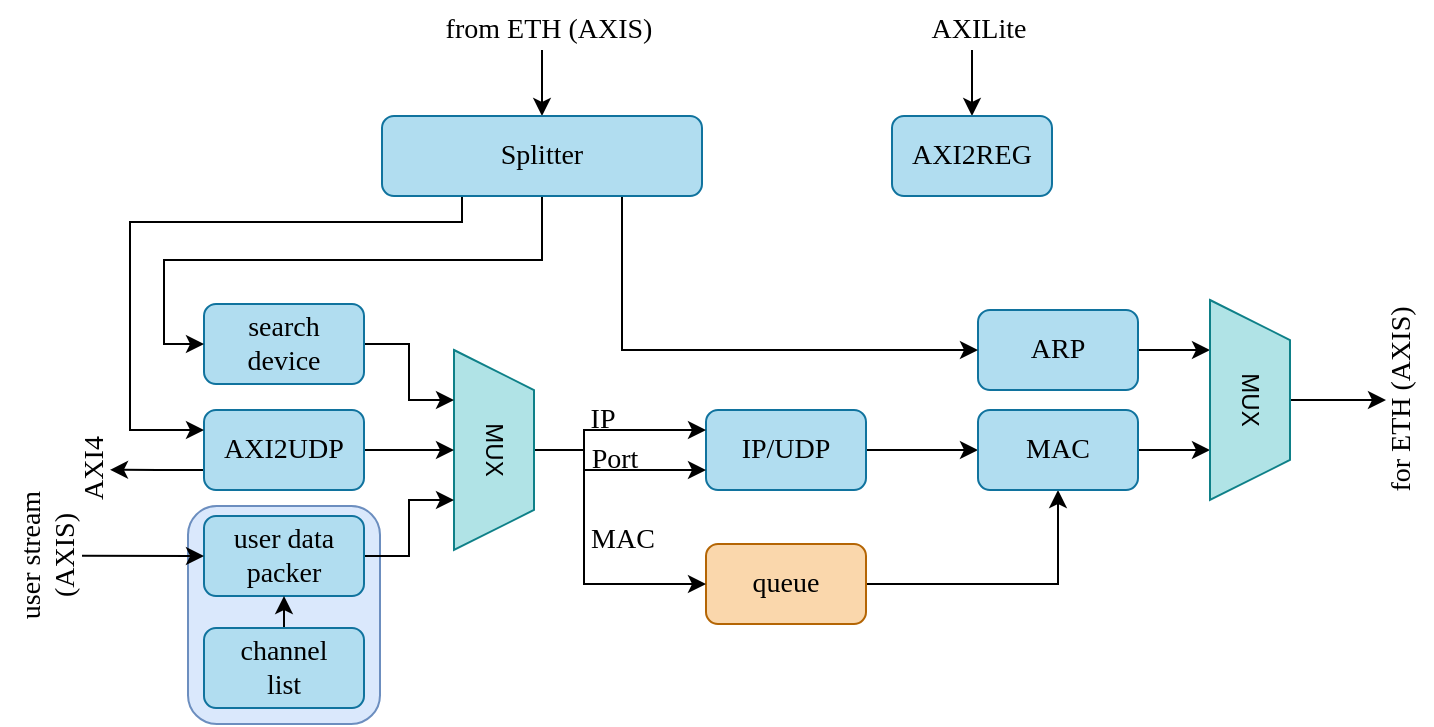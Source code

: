 <mxfile version="24.6.4" type="device">
  <diagram name="Страница — 1" id="-KHIqJZ5oV4_8boizA0u">
    <mxGraphModel dx="819" dy="477" grid="1" gridSize="1" guides="1" tooltips="1" connect="1" arrows="1" fold="1" page="1" pageScale="1" pageWidth="827" pageHeight="1169" math="0" shadow="0">
      <root>
        <mxCell id="0" />
        <mxCell id="1" parent="0" />
        <mxCell id="Q_kLdfxV3CBxwQRRxrjn-28" value="" style="rounded=1;whiteSpace=wrap;html=1;fillColor=#dae8fc;strokeColor=#6c8ebf;" parent="1" vertex="1">
          <mxGeometry x="140" y="282" width="96" height="109" as="geometry" />
        </mxCell>
        <mxCell id="Q_kLdfxV3CBxwQRRxrjn-8" style="edgeStyle=orthogonalEdgeStyle;rounded=0;orthogonalLoop=1;jettySize=auto;html=1;exitX=1;exitY=0.5;exitDx=0;exitDy=0;entryX=0;entryY=0.5;entryDx=0;entryDy=0;" parent="1" source="Q_kLdfxV3CBxwQRRxrjn-2" target="Q_kLdfxV3CBxwQRRxrjn-5" edge="1">
          <mxGeometry relative="1" as="geometry" />
        </mxCell>
        <mxCell id="Q_kLdfxV3CBxwQRRxrjn-2" value="IP/UDP" style="rounded=1;whiteSpace=wrap;html=1;fontFamily=Times New Roman;fontSize=14;fillColor=#b1ddf0;strokeColor=#10739e;" parent="1" vertex="1">
          <mxGeometry x="399" y="234" width="80" height="40" as="geometry" />
        </mxCell>
        <mxCell id="Q_kLdfxV3CBxwQRRxrjn-9" style="edgeStyle=orthogonalEdgeStyle;rounded=0;orthogonalLoop=1;jettySize=auto;html=1;exitX=1;exitY=0.5;exitDx=0;exitDy=0;entryX=0.5;entryY=1;entryDx=0;entryDy=0;" parent="1" source="Q_kLdfxV3CBxwQRRxrjn-3" target="Q_kLdfxV3CBxwQRRxrjn-5" edge="1">
          <mxGeometry relative="1" as="geometry" />
        </mxCell>
        <mxCell id="Q_kLdfxV3CBxwQRRxrjn-3" value="queue" style="rounded=1;whiteSpace=wrap;html=1;fontFamily=Times New Roman;fontSize=14;fillColor=#fad7ac;strokeColor=#b46504;" parent="1" vertex="1">
          <mxGeometry x="399" y="301" width="80" height="40" as="geometry" />
        </mxCell>
        <mxCell id="Q_kLdfxV3CBxwQRRxrjn-11" style="edgeStyle=orthogonalEdgeStyle;rounded=0;orthogonalLoop=1;jettySize=auto;html=1;exitX=1;exitY=0.5;exitDx=0;exitDy=0;entryX=0.25;entryY=1;entryDx=0;entryDy=0;" parent="1" source="Q_kLdfxV3CBxwQRRxrjn-4" target="Q_kLdfxV3CBxwQRRxrjn-6" edge="1">
          <mxGeometry relative="1" as="geometry" />
        </mxCell>
        <mxCell id="Q_kLdfxV3CBxwQRRxrjn-4" value="ARP" style="rounded=1;whiteSpace=wrap;html=1;fontFamily=Times New Roman;fontSize=14;fillColor=#b1ddf0;strokeColor=#10739e;" parent="1" vertex="1">
          <mxGeometry x="535" y="184" width="80" height="40" as="geometry" />
        </mxCell>
        <mxCell id="Q_kLdfxV3CBxwQRRxrjn-7" style="edgeStyle=orthogonalEdgeStyle;rounded=0;orthogonalLoop=1;jettySize=auto;html=1;exitX=1;exitY=0.5;exitDx=0;exitDy=0;entryX=0.75;entryY=1;entryDx=0;entryDy=0;" parent="1" source="Q_kLdfxV3CBxwQRRxrjn-5" target="Q_kLdfxV3CBxwQRRxrjn-6" edge="1">
          <mxGeometry relative="1" as="geometry" />
        </mxCell>
        <mxCell id="Q_kLdfxV3CBxwQRRxrjn-5" value="MAC" style="rounded=1;whiteSpace=wrap;html=1;fontFamily=Times New Roman;fontSize=14;fillColor=#b1ddf0;strokeColor=#10739e;" parent="1" vertex="1">
          <mxGeometry x="535" y="234" width="80" height="40" as="geometry" />
        </mxCell>
        <mxCell id="Q_kLdfxV3CBxwQRRxrjn-39" style="edgeStyle=orthogonalEdgeStyle;rounded=0;orthogonalLoop=1;jettySize=auto;html=1;exitX=0.5;exitY=0;exitDx=0;exitDy=0;" parent="1" source="Q_kLdfxV3CBxwQRRxrjn-6" edge="1">
          <mxGeometry relative="1" as="geometry">
            <mxPoint x="739" y="229" as="targetPoint" />
          </mxGeometry>
        </mxCell>
        <mxCell id="Q_kLdfxV3CBxwQRRxrjn-6" value="MUX" style="shape=trapezoid;perimeter=trapezoidPerimeter;whiteSpace=wrap;html=1;fixedSize=1;rotation=90;fillColor=#b0e3e6;strokeColor=#0e8088;" parent="1" vertex="1">
          <mxGeometry x="621" y="209" width="100" height="40" as="geometry" />
        </mxCell>
        <mxCell id="Q_kLdfxV3CBxwQRRxrjn-13" style="edgeStyle=orthogonalEdgeStyle;rounded=0;orthogonalLoop=1;jettySize=auto;html=1;exitX=0.5;exitY=0;exitDx=0;exitDy=0;entryX=0;entryY=0.25;entryDx=0;entryDy=0;" parent="1" source="Q_kLdfxV3CBxwQRRxrjn-12" target="Q_kLdfxV3CBxwQRRxrjn-2" edge="1">
          <mxGeometry relative="1" as="geometry">
            <Array as="points">
              <mxPoint x="338" y="254" />
              <mxPoint x="338" y="244" />
            </Array>
          </mxGeometry>
        </mxCell>
        <mxCell id="Q_kLdfxV3CBxwQRRxrjn-14" style="edgeStyle=orthogonalEdgeStyle;rounded=0;orthogonalLoop=1;jettySize=auto;html=1;exitX=0.5;exitY=0;exitDx=0;exitDy=0;entryX=0;entryY=0.75;entryDx=0;entryDy=0;" parent="1" source="Q_kLdfxV3CBxwQRRxrjn-12" target="Q_kLdfxV3CBxwQRRxrjn-2" edge="1">
          <mxGeometry relative="1" as="geometry">
            <Array as="points">
              <mxPoint x="338" y="254" />
              <mxPoint x="338" y="264" />
            </Array>
          </mxGeometry>
        </mxCell>
        <mxCell id="3k57j0tdSBSnnfYvdYgx-1" style="edgeStyle=orthogonalEdgeStyle;rounded=0;orthogonalLoop=1;jettySize=auto;html=1;exitX=0.5;exitY=0;exitDx=0;exitDy=0;entryX=0;entryY=0.5;entryDx=0;entryDy=0;" edge="1" parent="1" source="Q_kLdfxV3CBxwQRRxrjn-12" target="Q_kLdfxV3CBxwQRRxrjn-3">
          <mxGeometry relative="1" as="geometry">
            <Array as="points">
              <mxPoint x="338" y="254" />
              <mxPoint x="338" y="321" />
            </Array>
          </mxGeometry>
        </mxCell>
        <mxCell id="Q_kLdfxV3CBxwQRRxrjn-12" value="MUX" style="shape=trapezoid;perimeter=trapezoidPerimeter;whiteSpace=wrap;html=1;fixedSize=1;rotation=90;fillColor=#b0e3e6;strokeColor=#0e8088;" parent="1" vertex="1">
          <mxGeometry x="243" y="234" width="100" height="40" as="geometry" />
        </mxCell>
        <mxCell id="Q_kLdfxV3CBxwQRRxrjn-16" value="IP" style="text;html=1;align=center;verticalAlign=middle;resizable=0;points=[];autosize=1;strokeColor=none;fillColor=none;fontFamily=Times New Roman;fontSize=14;" parent="1" vertex="1">
          <mxGeometry x="331.5" y="224" width="31" height="30" as="geometry" />
        </mxCell>
        <mxCell id="Q_kLdfxV3CBxwQRRxrjn-17" value="Port" style="text;html=1;align=center;verticalAlign=middle;resizable=0;points=[];autosize=1;strokeColor=none;fillColor=none;fontFamily=Times New Roman;fontSize=14;" parent="1" vertex="1">
          <mxGeometry x="332" y="244" width="42" height="30" as="geometry" />
        </mxCell>
        <mxCell id="Q_kLdfxV3CBxwQRRxrjn-18" value="MAC" style="text;html=1;align=center;verticalAlign=middle;resizable=0;points=[];autosize=1;strokeColor=none;fillColor=none;fontFamily=Times New Roman;fontSize=14;" parent="1" vertex="1">
          <mxGeometry x="331.5" y="284" width="51" height="30" as="geometry" />
        </mxCell>
        <mxCell id="Q_kLdfxV3CBxwQRRxrjn-22" style="edgeStyle=orthogonalEdgeStyle;rounded=0;orthogonalLoop=1;jettySize=auto;html=1;exitX=1;exitY=0.5;exitDx=0;exitDy=0;entryX=0.25;entryY=1;entryDx=0;entryDy=0;" parent="1" source="Q_kLdfxV3CBxwQRRxrjn-19" target="Q_kLdfxV3CBxwQRRxrjn-12" edge="1">
          <mxGeometry relative="1" as="geometry" />
        </mxCell>
        <mxCell id="Q_kLdfxV3CBxwQRRxrjn-19" value="search&lt;br&gt;device" style="rounded=1;whiteSpace=wrap;html=1;fontFamily=Times New Roman;fontSize=14;fillColor=#b1ddf0;strokeColor=#10739e;" parent="1" vertex="1">
          <mxGeometry x="148" y="181" width="80" height="40" as="geometry" />
        </mxCell>
        <mxCell id="Q_kLdfxV3CBxwQRRxrjn-23" style="edgeStyle=orthogonalEdgeStyle;rounded=0;orthogonalLoop=1;jettySize=auto;html=1;exitX=1;exitY=0.5;exitDx=0;exitDy=0;entryX=0.5;entryY=1;entryDx=0;entryDy=0;" parent="1" source="Q_kLdfxV3CBxwQRRxrjn-20" target="Q_kLdfxV3CBxwQRRxrjn-12" edge="1">
          <mxGeometry relative="1" as="geometry" />
        </mxCell>
        <mxCell id="Q_kLdfxV3CBxwQRRxrjn-33" style="edgeStyle=orthogonalEdgeStyle;rounded=0;orthogonalLoop=1;jettySize=auto;html=1;exitX=0;exitY=0.75;exitDx=0;exitDy=0;" parent="1" source="Q_kLdfxV3CBxwQRRxrjn-20" edge="1">
          <mxGeometry relative="1" as="geometry">
            <mxPoint x="101" y="263.889" as="targetPoint" />
          </mxGeometry>
        </mxCell>
        <mxCell id="Q_kLdfxV3CBxwQRRxrjn-20" value="AXI2UDP" style="rounded=1;whiteSpace=wrap;html=1;fontFamily=Times New Roman;fontSize=14;fillColor=#b1ddf0;strokeColor=#10739e;" parent="1" vertex="1">
          <mxGeometry x="148" y="234" width="80" height="40" as="geometry" />
        </mxCell>
        <mxCell id="Q_kLdfxV3CBxwQRRxrjn-24" style="edgeStyle=orthogonalEdgeStyle;rounded=0;orthogonalLoop=1;jettySize=auto;html=1;exitX=1;exitY=0.5;exitDx=0;exitDy=0;entryX=0.75;entryY=1;entryDx=0;entryDy=0;" parent="1" source="Q_kLdfxV3CBxwQRRxrjn-21" target="Q_kLdfxV3CBxwQRRxrjn-12" edge="1">
          <mxGeometry relative="1" as="geometry" />
        </mxCell>
        <mxCell id="Q_kLdfxV3CBxwQRRxrjn-21" value="user data&lt;br style=&quot;border-color: var(--border-color);&quot;&gt;packer" style="rounded=1;whiteSpace=wrap;html=1;fontFamily=Times New Roman;fontSize=14;fillColor=#b1ddf0;strokeColor=#10739e;" parent="1" vertex="1">
          <mxGeometry x="148" y="287" width="80" height="40" as="geometry" />
        </mxCell>
        <mxCell id="Q_kLdfxV3CBxwQRRxrjn-26" style="edgeStyle=orthogonalEdgeStyle;rounded=0;orthogonalLoop=1;jettySize=auto;html=1;exitX=0.5;exitY=0;exitDx=0;exitDy=0;endArrow=none;endFill=0;startArrow=classic;startFill=1;" parent="1" source="Q_kLdfxV3CBxwQRRxrjn-25" edge="1">
          <mxGeometry relative="1" as="geometry">
            <mxPoint x="317" y="54" as="targetPoint" />
          </mxGeometry>
        </mxCell>
        <mxCell id="Q_kLdfxV3CBxwQRRxrjn-30" style="edgeStyle=orthogonalEdgeStyle;rounded=0;orthogonalLoop=1;jettySize=auto;html=1;exitX=0.75;exitY=1;exitDx=0;exitDy=0;entryX=0;entryY=0.5;entryDx=0;entryDy=0;" parent="1" source="Q_kLdfxV3CBxwQRRxrjn-25" target="Q_kLdfxV3CBxwQRRxrjn-4" edge="1">
          <mxGeometry relative="1" as="geometry" />
        </mxCell>
        <mxCell id="Q_kLdfxV3CBxwQRRxrjn-31" style="edgeStyle=orthogonalEdgeStyle;rounded=0;orthogonalLoop=1;jettySize=auto;html=1;entryX=0;entryY=0.25;entryDx=0;entryDy=0;exitX=0.25;exitY=1;exitDx=0;exitDy=0;" parent="1" source="Q_kLdfxV3CBxwQRRxrjn-25" target="Q_kLdfxV3CBxwQRRxrjn-20" edge="1">
          <mxGeometry relative="1" as="geometry">
            <mxPoint x="274" y="144" as="sourcePoint" />
            <mxPoint x="131" y="240" as="targetPoint" />
            <Array as="points">
              <mxPoint x="277" y="140" />
              <mxPoint x="111" y="140" />
              <mxPoint x="111" y="244" />
            </Array>
          </mxGeometry>
        </mxCell>
        <mxCell id="Q_kLdfxV3CBxwQRRxrjn-32" style="edgeStyle=orthogonalEdgeStyle;rounded=0;orthogonalLoop=1;jettySize=auto;html=1;exitX=0.5;exitY=1;exitDx=0;exitDy=0;entryX=0;entryY=0.5;entryDx=0;entryDy=0;" parent="1" source="Q_kLdfxV3CBxwQRRxrjn-25" target="Q_kLdfxV3CBxwQRRxrjn-19" edge="1">
          <mxGeometry relative="1" as="geometry">
            <Array as="points">
              <mxPoint x="317" y="159" />
              <mxPoint x="128" y="159" />
              <mxPoint x="128" y="201" />
            </Array>
          </mxGeometry>
        </mxCell>
        <mxCell id="Q_kLdfxV3CBxwQRRxrjn-25" value="Splitter" style="rounded=1;whiteSpace=wrap;html=1;fontFamily=Times New Roman;fontSize=14;fillColor=#b1ddf0;strokeColor=#10739e;" parent="1" vertex="1">
          <mxGeometry x="237" y="87" width="160" height="40" as="geometry" />
        </mxCell>
        <mxCell id="Q_kLdfxV3CBxwQRRxrjn-29" style="edgeStyle=orthogonalEdgeStyle;rounded=0;orthogonalLoop=1;jettySize=auto;html=1;exitX=0.5;exitY=0;exitDx=0;exitDy=0;entryX=0.5;entryY=1;entryDx=0;entryDy=0;" parent="1" source="Q_kLdfxV3CBxwQRRxrjn-27" target="Q_kLdfxV3CBxwQRRxrjn-21" edge="1">
          <mxGeometry relative="1" as="geometry" />
        </mxCell>
        <mxCell id="Q_kLdfxV3CBxwQRRxrjn-27" value="channel&lt;br&gt;list" style="rounded=1;whiteSpace=wrap;html=1;fontFamily=Times New Roman;fontSize=14;fillColor=#b1ddf0;strokeColor=#10739e;" parent="1" vertex="1">
          <mxGeometry x="148" y="343" width="80" height="40" as="geometry" />
        </mxCell>
        <mxCell id="Q_kLdfxV3CBxwQRRxrjn-34" value="AXI4" style="text;html=1;align=center;verticalAlign=middle;resizable=0;points=[];autosize=1;strokeColor=none;fillColor=none;fontFamily=Times New Roman;fontSize=14;rotation=-90;" parent="1" vertex="1">
          <mxGeometry x="68" y="249" width="51" height="30" as="geometry" />
        </mxCell>
        <mxCell id="Q_kLdfxV3CBxwQRRxrjn-35" value="" style="endArrow=classic;html=1;rounded=0;entryX=0;entryY=0.5;entryDx=0;entryDy=0;" parent="1" target="Q_kLdfxV3CBxwQRRxrjn-21" edge="1">
          <mxGeometry width="50" height="50" relative="1" as="geometry">
            <mxPoint x="87" y="306.93" as="sourcePoint" />
            <mxPoint x="134" y="306.93" as="targetPoint" />
          </mxGeometry>
        </mxCell>
        <mxCell id="Q_kLdfxV3CBxwQRRxrjn-36" value="user stream&lt;br&gt;(AXIS)" style="text;html=1;align=center;verticalAlign=middle;resizable=0;points=[];autosize=1;strokeColor=none;fillColor=none;fontFamily=Times New Roman;fontSize=14;rotation=-90;" parent="1" vertex="1">
          <mxGeometry x="28" y="284" width="83" height="47" as="geometry" />
        </mxCell>
        <mxCell id="Q_kLdfxV3CBxwQRRxrjn-37" value="from ETH (AXIS)" style="text;html=1;align=center;verticalAlign=middle;resizable=0;points=[];autosize=1;strokeColor=none;fillColor=none;fontFamily=Times New Roman;fontSize=14;" parent="1" vertex="1">
          <mxGeometry x="259" y="29" width="122" height="30" as="geometry" />
        </mxCell>
        <mxCell id="Q_kLdfxV3CBxwQRRxrjn-38" value="for ETH (AXIS)" style="text;html=1;align=center;verticalAlign=middle;resizable=0;points=[];autosize=1;strokeColor=none;fillColor=none;fontFamily=Times New Roman;fontSize=14;rotation=-90;" parent="1" vertex="1">
          <mxGeometry x="691" y="214" width="112" height="30" as="geometry" />
        </mxCell>
        <mxCell id="Q_kLdfxV3CBxwQRRxrjn-42" style="edgeStyle=orthogonalEdgeStyle;rounded=0;orthogonalLoop=1;jettySize=auto;html=1;exitX=0.5;exitY=0;exitDx=0;exitDy=0;endArrow=none;endFill=0;startArrow=classic;startFill=1;" parent="1" source="Q_kLdfxV3CBxwQRRxrjn-40" edge="1">
          <mxGeometry relative="1" as="geometry">
            <mxPoint x="532" y="54" as="targetPoint" />
          </mxGeometry>
        </mxCell>
        <mxCell id="Q_kLdfxV3CBxwQRRxrjn-40" value="AXI2REG" style="rounded=1;whiteSpace=wrap;html=1;fontFamily=Times New Roman;fontSize=14;fillColor=#b1ddf0;strokeColor=#10739e;" parent="1" vertex="1">
          <mxGeometry x="492" y="87" width="80" height="40" as="geometry" />
        </mxCell>
        <mxCell id="Q_kLdfxV3CBxwQRRxrjn-43" value="AXILite" style="text;html=1;align=center;verticalAlign=middle;resizable=0;points=[];autosize=1;strokeColor=none;fillColor=none;fontFamily=Times New Roman;fontSize=14;" parent="1" vertex="1">
          <mxGeometry x="502" y="29" width="66" height="30" as="geometry" />
        </mxCell>
      </root>
    </mxGraphModel>
  </diagram>
</mxfile>
